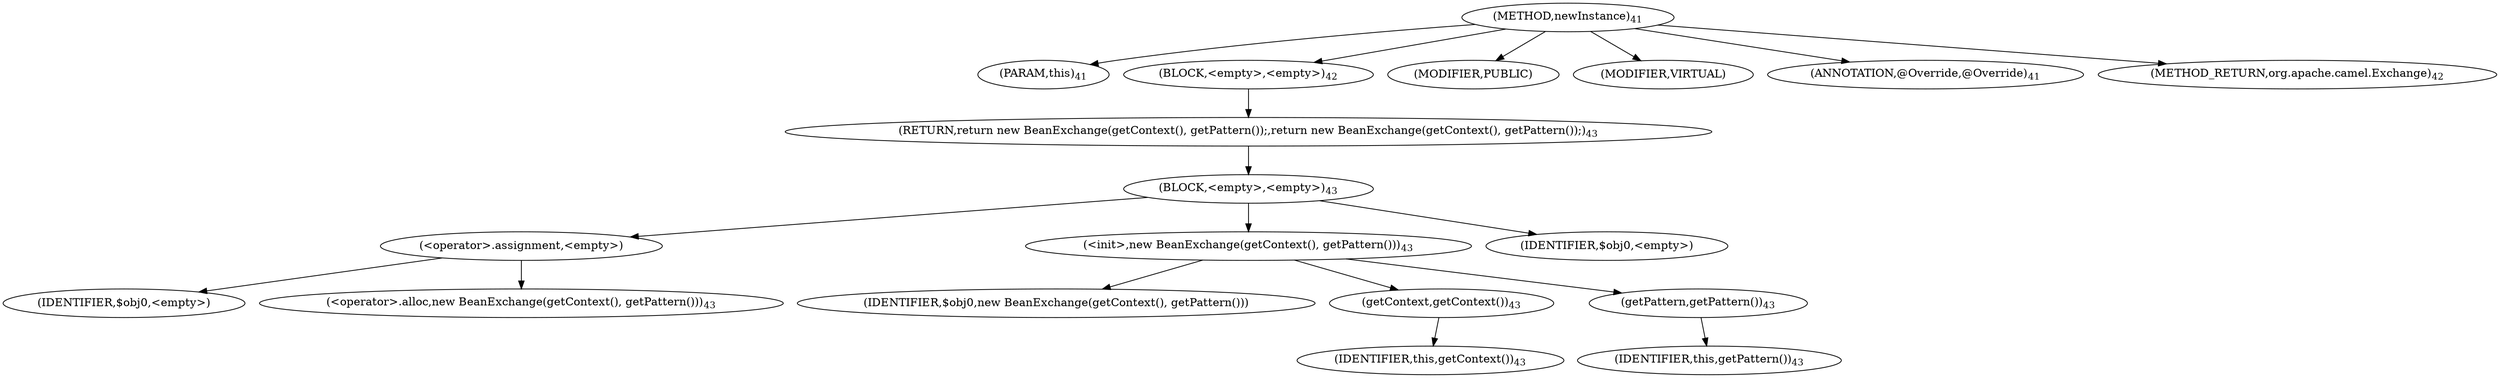 digraph "newInstance" {  
"47" [label = <(METHOD,newInstance)<SUB>41</SUB>> ]
"10" [label = <(PARAM,this)<SUB>41</SUB>> ]
"48" [label = <(BLOCK,&lt;empty&gt;,&lt;empty&gt;)<SUB>42</SUB>> ]
"49" [label = <(RETURN,return new BeanExchange(getContext(), getPattern());,return new BeanExchange(getContext(), getPattern());)<SUB>43</SUB>> ]
"50" [label = <(BLOCK,&lt;empty&gt;,&lt;empty&gt;)<SUB>43</SUB>> ]
"51" [label = <(&lt;operator&gt;.assignment,&lt;empty&gt;)> ]
"52" [label = <(IDENTIFIER,$obj0,&lt;empty&gt;)> ]
"53" [label = <(&lt;operator&gt;.alloc,new BeanExchange(getContext(), getPattern()))<SUB>43</SUB>> ]
"54" [label = <(&lt;init&gt;,new BeanExchange(getContext(), getPattern()))<SUB>43</SUB>> ]
"55" [label = <(IDENTIFIER,$obj0,new BeanExchange(getContext(), getPattern()))> ]
"56" [label = <(getContext,getContext())<SUB>43</SUB>> ]
"9" [label = <(IDENTIFIER,this,getContext())<SUB>43</SUB>> ]
"57" [label = <(getPattern,getPattern())<SUB>43</SUB>> ]
"11" [label = <(IDENTIFIER,this,getPattern())<SUB>43</SUB>> ]
"58" [label = <(IDENTIFIER,$obj0,&lt;empty&gt;)> ]
"59" [label = <(MODIFIER,PUBLIC)> ]
"60" [label = <(MODIFIER,VIRTUAL)> ]
"61" [label = <(ANNOTATION,@Override,@Override)<SUB>41</SUB>> ]
"62" [label = <(METHOD_RETURN,org.apache.camel.Exchange)<SUB>42</SUB>> ]
  "47" -> "10" 
  "47" -> "48" 
  "47" -> "59" 
  "47" -> "60" 
  "47" -> "61" 
  "47" -> "62" 
  "48" -> "49" 
  "49" -> "50" 
  "50" -> "51" 
  "50" -> "54" 
  "50" -> "58" 
  "51" -> "52" 
  "51" -> "53" 
  "54" -> "55" 
  "54" -> "56" 
  "54" -> "57" 
  "56" -> "9" 
  "57" -> "11" 
}
